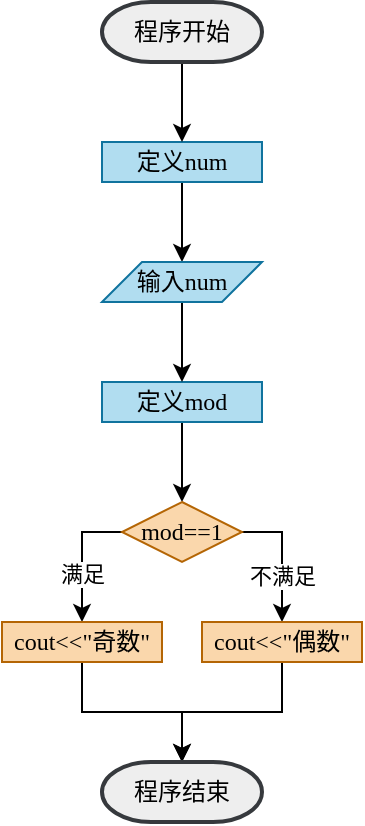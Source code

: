 <mxfile version="22.1.15" type="device">
  <diagram name="Page-1" id="LtMPOSMvzV6gFBnCF_me">
    <mxGraphModel dx="484" dy="663" grid="1" gridSize="10" guides="1" tooltips="1" connect="1" arrows="1" fold="1" page="1" pageScale="1" pageWidth="850" pageHeight="1100" math="0" shadow="0">
      <root>
        <mxCell id="0" />
        <mxCell id="1" parent="0" />
        <mxCell id="08S5L4-9xJycrJJr0ee1-9" style="edgeStyle=orthogonalEdgeStyle;rounded=0;orthogonalLoop=1;jettySize=auto;html=1;entryX=0.5;entryY=0;entryDx=0;entryDy=0;" parent="1" source="8Ifmvfzh9Me1tGv9ybPd-6" target="08S5L4-9xJycrJJr0ee1-6" edge="1">
          <mxGeometry relative="1" as="geometry" />
        </mxCell>
        <mxCell id="8Ifmvfzh9Me1tGv9ybPd-6" value="&lt;font face=&quot;consolas&quot;&gt;定义num&lt;/font&gt;" style="rounded=0;whiteSpace=wrap;html=1;fillColor=#b1ddf0;strokeColor=#10739e;" parent="1" vertex="1">
          <mxGeometry x="220" y="200" width="80" height="20" as="geometry" />
        </mxCell>
        <mxCell id="08S5L4-9xJycrJJr0ee1-5" value="" style="edgeStyle=orthogonalEdgeStyle;rounded=0;orthogonalLoop=1;jettySize=auto;html=1;" parent="1" source="8Ifmvfzh9Me1tGv9ybPd-9" target="8Ifmvfzh9Me1tGv9ybPd-17" edge="1">
          <mxGeometry relative="1" as="geometry" />
        </mxCell>
        <mxCell id="8Ifmvfzh9Me1tGv9ybPd-9" value="&lt;font face=&quot;consolas&quot;&gt;定义mod&lt;/font&gt;" style="rounded=0;whiteSpace=wrap;html=1;fillColor=#b1ddf0;strokeColor=#10739e;" parent="1" vertex="1">
          <mxGeometry x="220" y="320" width="80" height="20" as="geometry" />
        </mxCell>
        <mxCell id="8Ifmvfzh9Me1tGv9ybPd-23" style="edgeStyle=orthogonalEdgeStyle;rounded=0;orthogonalLoop=1;jettySize=auto;html=1;exitX=0;exitY=0.5;exitDx=0;exitDy=0;" parent="1" source="8Ifmvfzh9Me1tGv9ybPd-17" target="8Ifmvfzh9Me1tGv9ybPd-19" edge="1">
          <mxGeometry relative="1" as="geometry">
            <Array as="points">
              <mxPoint x="210" y="395" />
            </Array>
          </mxGeometry>
        </mxCell>
        <mxCell id="8Ifmvfzh9Me1tGv9ybPd-46" value="满足" style="edgeLabel;html=1;align=center;verticalAlign=middle;resizable=0;points=[];" parent="8Ifmvfzh9Me1tGv9ybPd-23" vertex="1" connectable="0">
          <mxGeometry x="0.184" y="-3" relative="1" as="geometry">
            <mxPoint x="3" y="2" as="offset" />
          </mxGeometry>
        </mxCell>
        <mxCell id="8Ifmvfzh9Me1tGv9ybPd-24" style="edgeStyle=orthogonalEdgeStyle;rounded=0;orthogonalLoop=1;jettySize=auto;html=1;exitX=1;exitY=0.5;exitDx=0;exitDy=0;" parent="1" source="8Ifmvfzh9Me1tGv9ybPd-17" target="8Ifmvfzh9Me1tGv9ybPd-21" edge="1">
          <mxGeometry relative="1" as="geometry">
            <Array as="points">
              <mxPoint x="310" y="395" />
            </Array>
          </mxGeometry>
        </mxCell>
        <mxCell id="8Ifmvfzh9Me1tGv9ybPd-47" value="不满足" style="edgeLabel;html=1;align=center;verticalAlign=middle;resizable=0;points=[];" parent="8Ifmvfzh9Me1tGv9ybPd-24" vertex="1" connectable="0">
          <mxGeometry x="0.148" relative="1" as="geometry">
            <mxPoint y="4" as="offset" />
          </mxGeometry>
        </mxCell>
        <mxCell id="8Ifmvfzh9Me1tGv9ybPd-17" value="&lt;font face=&quot;consolas&quot;&gt;mod==1&lt;/font&gt;" style="rhombus;whiteSpace=wrap;html=1;fillColor=#fad7ac;strokeColor=#b46504;" parent="1" vertex="1">
          <mxGeometry x="230" y="380" width="60" height="30" as="geometry" />
        </mxCell>
        <mxCell id="08S5L4-9xJycrJJr0ee1-15" value="" style="edgeStyle=orthogonalEdgeStyle;rounded=0;orthogonalLoop=1;jettySize=auto;html=1;" parent="1" source="8Ifmvfzh9Me1tGv9ybPd-19" target="08S5L4-9xJycrJJr0ee1-14" edge="1">
          <mxGeometry relative="1" as="geometry" />
        </mxCell>
        <mxCell id="8Ifmvfzh9Me1tGv9ybPd-19" value="&lt;font face=&quot;consolas&quot;&gt;cout&amp;lt;&amp;lt;&quot;奇数&quot;&lt;/font&gt;" style="rounded=0;whiteSpace=wrap;html=1;fillColor=#fad7ac;strokeColor=#b46504;" parent="1" vertex="1">
          <mxGeometry x="170" y="440" width="80" height="20" as="geometry" />
        </mxCell>
        <mxCell id="08S5L4-9xJycrJJr0ee1-16" value="" style="edgeStyle=orthogonalEdgeStyle;rounded=0;orthogonalLoop=1;jettySize=auto;html=1;" parent="1" source="8Ifmvfzh9Me1tGv9ybPd-21" target="08S5L4-9xJycrJJr0ee1-14" edge="1">
          <mxGeometry relative="1" as="geometry" />
        </mxCell>
        <mxCell id="8Ifmvfzh9Me1tGv9ybPd-21" value="&lt;font face=&quot;consolas&quot;&gt;cout&amp;lt;&amp;lt;&quot;偶数&quot;&lt;/font&gt;" style="rounded=0;whiteSpace=wrap;html=1;fillColor=#fad7ac;strokeColor=#b46504;" parent="1" vertex="1">
          <mxGeometry x="270" y="440" width="80" height="20" as="geometry" />
        </mxCell>
        <mxCell id="08S5L4-9xJycrJJr0ee1-8" style="edgeStyle=orthogonalEdgeStyle;rounded=0;orthogonalLoop=1;jettySize=auto;html=1;entryX=0.5;entryY=0;entryDx=0;entryDy=0;" parent="1" source="08S5L4-9xJycrJJr0ee1-6" target="8Ifmvfzh9Me1tGv9ybPd-9" edge="1">
          <mxGeometry relative="1" as="geometry" />
        </mxCell>
        <mxCell id="08S5L4-9xJycrJJr0ee1-6" value="&lt;font face=&quot;consolas&quot;&gt;输入num&lt;/font&gt;" style="shape=parallelogram;perimeter=parallelogramPerimeter;whiteSpace=wrap;html=1;fixedSize=1;fillColor=#b1ddf0;strokeColor=#10739e;" parent="1" vertex="1">
          <mxGeometry x="220" y="260" width="80" height="20" as="geometry" />
        </mxCell>
        <mxCell id="08S5L4-9xJycrJJr0ee1-13" style="edgeStyle=orthogonalEdgeStyle;rounded=0;orthogonalLoop=1;jettySize=auto;html=1;" parent="1" source="08S5L4-9xJycrJJr0ee1-11" target="8Ifmvfzh9Me1tGv9ybPd-6" edge="1">
          <mxGeometry relative="1" as="geometry" />
        </mxCell>
        <mxCell id="08S5L4-9xJycrJJr0ee1-11" value="程序开始" style="strokeWidth=2;html=1;shape=mxgraph.flowchart.terminator;whiteSpace=wrap;fillColor=#eeeeee;strokeColor=#36393d;" parent="1" vertex="1">
          <mxGeometry x="220" y="130" width="80" height="30" as="geometry" />
        </mxCell>
        <mxCell id="08S5L4-9xJycrJJr0ee1-14" value="程序结束" style="strokeWidth=2;html=1;shape=mxgraph.flowchart.terminator;whiteSpace=wrap;fillColor=#eeeeee;strokeColor=#36393d;" parent="1" vertex="1">
          <mxGeometry x="220" y="510" width="80" height="30" as="geometry" />
        </mxCell>
      </root>
    </mxGraphModel>
  </diagram>
</mxfile>
